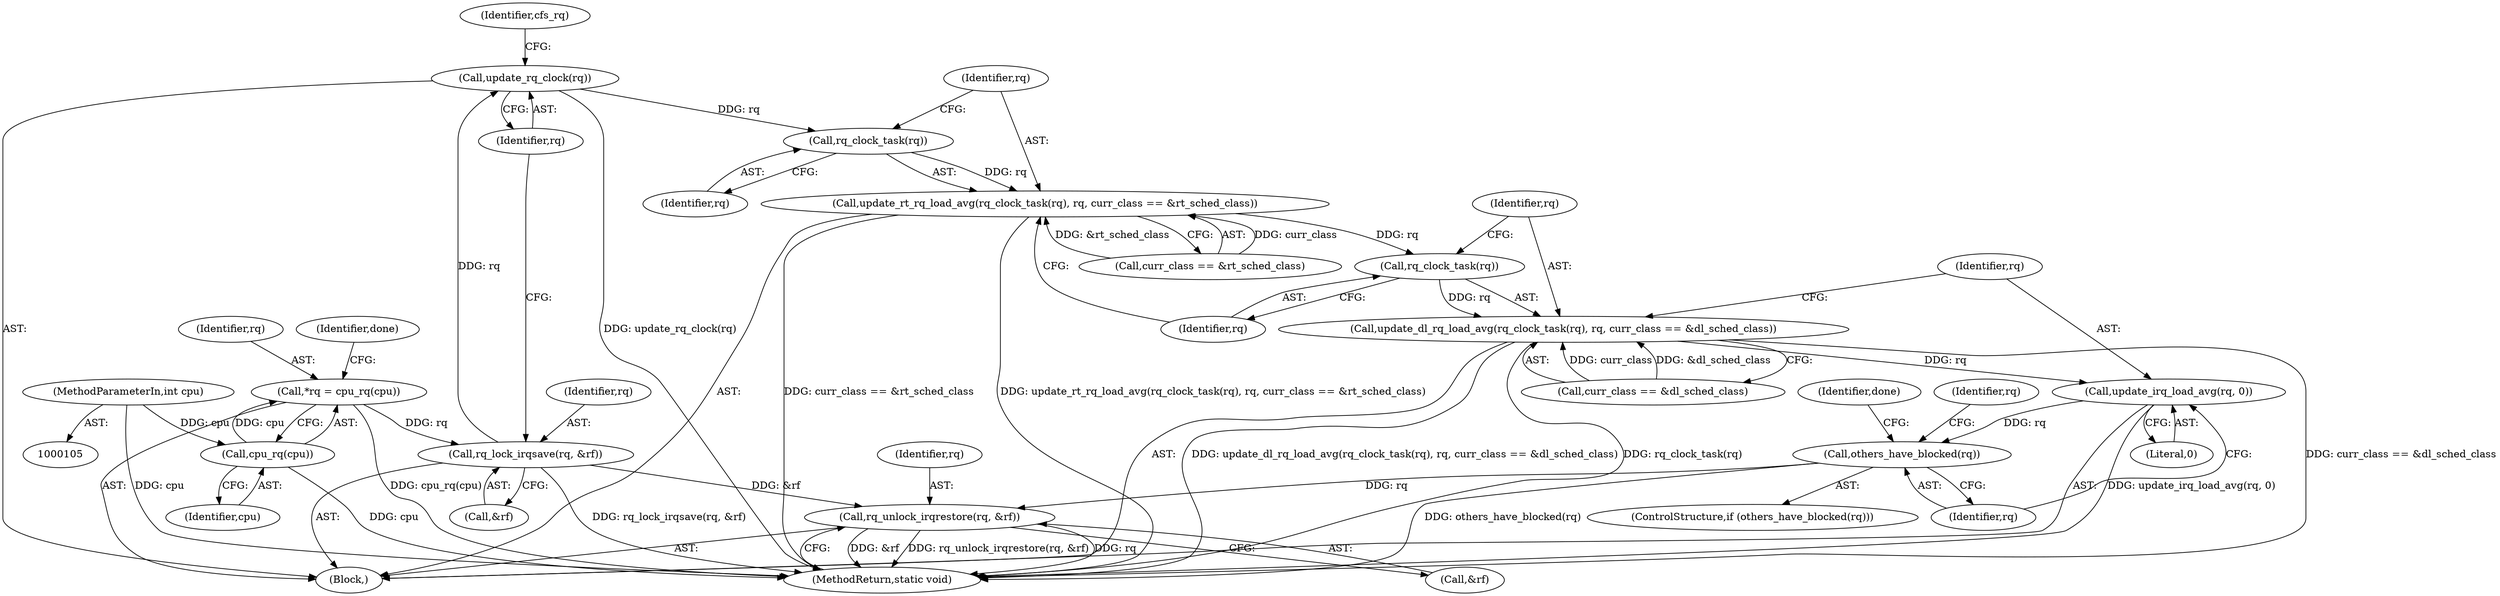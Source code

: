 digraph "0_linux_c40f7d74c741a907cfaeb73a7697081881c497d0_1@pointer" {
"1000174" [label="(Call,rq_clock_task(rq))"];
"1000124" [label="(Call,update_rq_clock(rq))"];
"1000120" [label="(Call,rq_lock_irqsave(rq, &rf))"];
"1000109" [label="(Call,*rq = cpu_rq(cpu))"];
"1000111" [label="(Call,cpu_rq(cpu))"];
"1000106" [label="(MethodParameterIn,int cpu)"];
"1000173" [label="(Call,update_rt_rq_load_avg(rq_clock_task(rq), rq, curr_class == &rt_sched_class))"];
"1000182" [label="(Call,rq_clock_task(rq))"];
"1000181" [label="(Call,update_dl_rq_load_avg(rq_clock_task(rq), rq, curr_class == &dl_sched_class))"];
"1000189" [label="(Call,update_irq_load_avg(rq, 0))"];
"1000193" [label="(Call,others_have_blocked(rq))"];
"1000210" [label="(Call,rq_unlock_irqrestore(rq, &rf))"];
"1000173" [label="(Call,update_rt_rq_load_avg(rq_clock_task(rq), rq, curr_class == &rt_sched_class))"];
"1000190" [label="(Identifier,rq)"];
"1000124" [label="(Call,update_rq_clock(rq))"];
"1000177" [label="(Call,curr_class == &rt_sched_class)"];
"1000194" [label="(Identifier,rq)"];
"1000192" [label="(ControlStructure,if (others_have_blocked(rq)))"];
"1000200" [label="(Identifier,rq)"];
"1000118" [label="(Identifier,done)"];
"1000210" [label="(Call,rq_unlock_irqrestore(rq, &rf))"];
"1000184" [label="(Identifier,rq)"];
"1000125" [label="(Identifier,rq)"];
"1000212" [label="(Call,&rf)"];
"1000182" [label="(Call,rq_clock_task(rq))"];
"1000174" [label="(Call,rq_clock_task(rq))"];
"1000191" [label="(Literal,0)"];
"1000120" [label="(Call,rq_lock_irqsave(rq, &rf))"];
"1000110" [label="(Identifier,rq)"];
"1000211" [label="(Identifier,rq)"];
"1000214" [label="(MethodReturn,static void)"];
"1000183" [label="(Identifier,rq)"];
"1000130" [label="(Identifier,cfs_rq)"];
"1000189" [label="(Call,update_irq_load_avg(rq, 0))"];
"1000176" [label="(Identifier,rq)"];
"1000107" [label="(Block,)"];
"1000121" [label="(Identifier,rq)"];
"1000112" [label="(Identifier,cpu)"];
"1000111" [label="(Call,cpu_rq(cpu))"];
"1000106" [label="(MethodParameterIn,int cpu)"];
"1000175" [label="(Identifier,rq)"];
"1000196" [label="(Identifier,done)"];
"1000109" [label="(Call,*rq = cpu_rq(cpu))"];
"1000122" [label="(Call,&rf)"];
"1000181" [label="(Call,update_dl_rq_load_avg(rq_clock_task(rq), rq, curr_class == &dl_sched_class))"];
"1000193" [label="(Call,others_have_blocked(rq))"];
"1000185" [label="(Call,curr_class == &dl_sched_class)"];
"1000174" -> "1000173"  [label="AST: "];
"1000174" -> "1000175"  [label="CFG: "];
"1000175" -> "1000174"  [label="AST: "];
"1000176" -> "1000174"  [label="CFG: "];
"1000174" -> "1000173"  [label="DDG: rq"];
"1000124" -> "1000174"  [label="DDG: rq"];
"1000124" -> "1000107"  [label="AST: "];
"1000124" -> "1000125"  [label="CFG: "];
"1000125" -> "1000124"  [label="AST: "];
"1000130" -> "1000124"  [label="CFG: "];
"1000124" -> "1000214"  [label="DDG: update_rq_clock(rq)"];
"1000120" -> "1000124"  [label="DDG: rq"];
"1000120" -> "1000107"  [label="AST: "];
"1000120" -> "1000122"  [label="CFG: "];
"1000121" -> "1000120"  [label="AST: "];
"1000122" -> "1000120"  [label="AST: "];
"1000125" -> "1000120"  [label="CFG: "];
"1000120" -> "1000214"  [label="DDG: rq_lock_irqsave(rq, &rf)"];
"1000109" -> "1000120"  [label="DDG: rq"];
"1000120" -> "1000210"  [label="DDG: &rf"];
"1000109" -> "1000107"  [label="AST: "];
"1000109" -> "1000111"  [label="CFG: "];
"1000110" -> "1000109"  [label="AST: "];
"1000111" -> "1000109"  [label="AST: "];
"1000118" -> "1000109"  [label="CFG: "];
"1000109" -> "1000214"  [label="DDG: cpu_rq(cpu)"];
"1000111" -> "1000109"  [label="DDG: cpu"];
"1000111" -> "1000112"  [label="CFG: "];
"1000112" -> "1000111"  [label="AST: "];
"1000111" -> "1000214"  [label="DDG: cpu"];
"1000106" -> "1000111"  [label="DDG: cpu"];
"1000106" -> "1000105"  [label="AST: "];
"1000106" -> "1000214"  [label="DDG: cpu"];
"1000173" -> "1000107"  [label="AST: "];
"1000173" -> "1000177"  [label="CFG: "];
"1000176" -> "1000173"  [label="AST: "];
"1000177" -> "1000173"  [label="AST: "];
"1000183" -> "1000173"  [label="CFG: "];
"1000173" -> "1000214"  [label="DDG: update_rt_rq_load_avg(rq_clock_task(rq), rq, curr_class == &rt_sched_class)"];
"1000173" -> "1000214"  [label="DDG: curr_class == &rt_sched_class"];
"1000177" -> "1000173"  [label="DDG: curr_class"];
"1000177" -> "1000173"  [label="DDG: &rt_sched_class"];
"1000173" -> "1000182"  [label="DDG: rq"];
"1000182" -> "1000181"  [label="AST: "];
"1000182" -> "1000183"  [label="CFG: "];
"1000183" -> "1000182"  [label="AST: "];
"1000184" -> "1000182"  [label="CFG: "];
"1000182" -> "1000181"  [label="DDG: rq"];
"1000181" -> "1000107"  [label="AST: "];
"1000181" -> "1000185"  [label="CFG: "];
"1000184" -> "1000181"  [label="AST: "];
"1000185" -> "1000181"  [label="AST: "];
"1000190" -> "1000181"  [label="CFG: "];
"1000181" -> "1000214"  [label="DDG: curr_class == &dl_sched_class"];
"1000181" -> "1000214"  [label="DDG: update_dl_rq_load_avg(rq_clock_task(rq), rq, curr_class == &dl_sched_class)"];
"1000181" -> "1000214"  [label="DDG: rq_clock_task(rq)"];
"1000185" -> "1000181"  [label="DDG: curr_class"];
"1000185" -> "1000181"  [label="DDG: &dl_sched_class"];
"1000181" -> "1000189"  [label="DDG: rq"];
"1000189" -> "1000107"  [label="AST: "];
"1000189" -> "1000191"  [label="CFG: "];
"1000190" -> "1000189"  [label="AST: "];
"1000191" -> "1000189"  [label="AST: "];
"1000194" -> "1000189"  [label="CFG: "];
"1000189" -> "1000214"  [label="DDG: update_irq_load_avg(rq, 0)"];
"1000189" -> "1000193"  [label="DDG: rq"];
"1000193" -> "1000192"  [label="AST: "];
"1000193" -> "1000194"  [label="CFG: "];
"1000194" -> "1000193"  [label="AST: "];
"1000196" -> "1000193"  [label="CFG: "];
"1000200" -> "1000193"  [label="CFG: "];
"1000193" -> "1000214"  [label="DDG: others_have_blocked(rq)"];
"1000193" -> "1000210"  [label="DDG: rq"];
"1000210" -> "1000107"  [label="AST: "];
"1000210" -> "1000212"  [label="CFG: "];
"1000211" -> "1000210"  [label="AST: "];
"1000212" -> "1000210"  [label="AST: "];
"1000214" -> "1000210"  [label="CFG: "];
"1000210" -> "1000214"  [label="DDG: &rf"];
"1000210" -> "1000214"  [label="DDG: rq_unlock_irqrestore(rq, &rf)"];
"1000210" -> "1000214"  [label="DDG: rq"];
}
